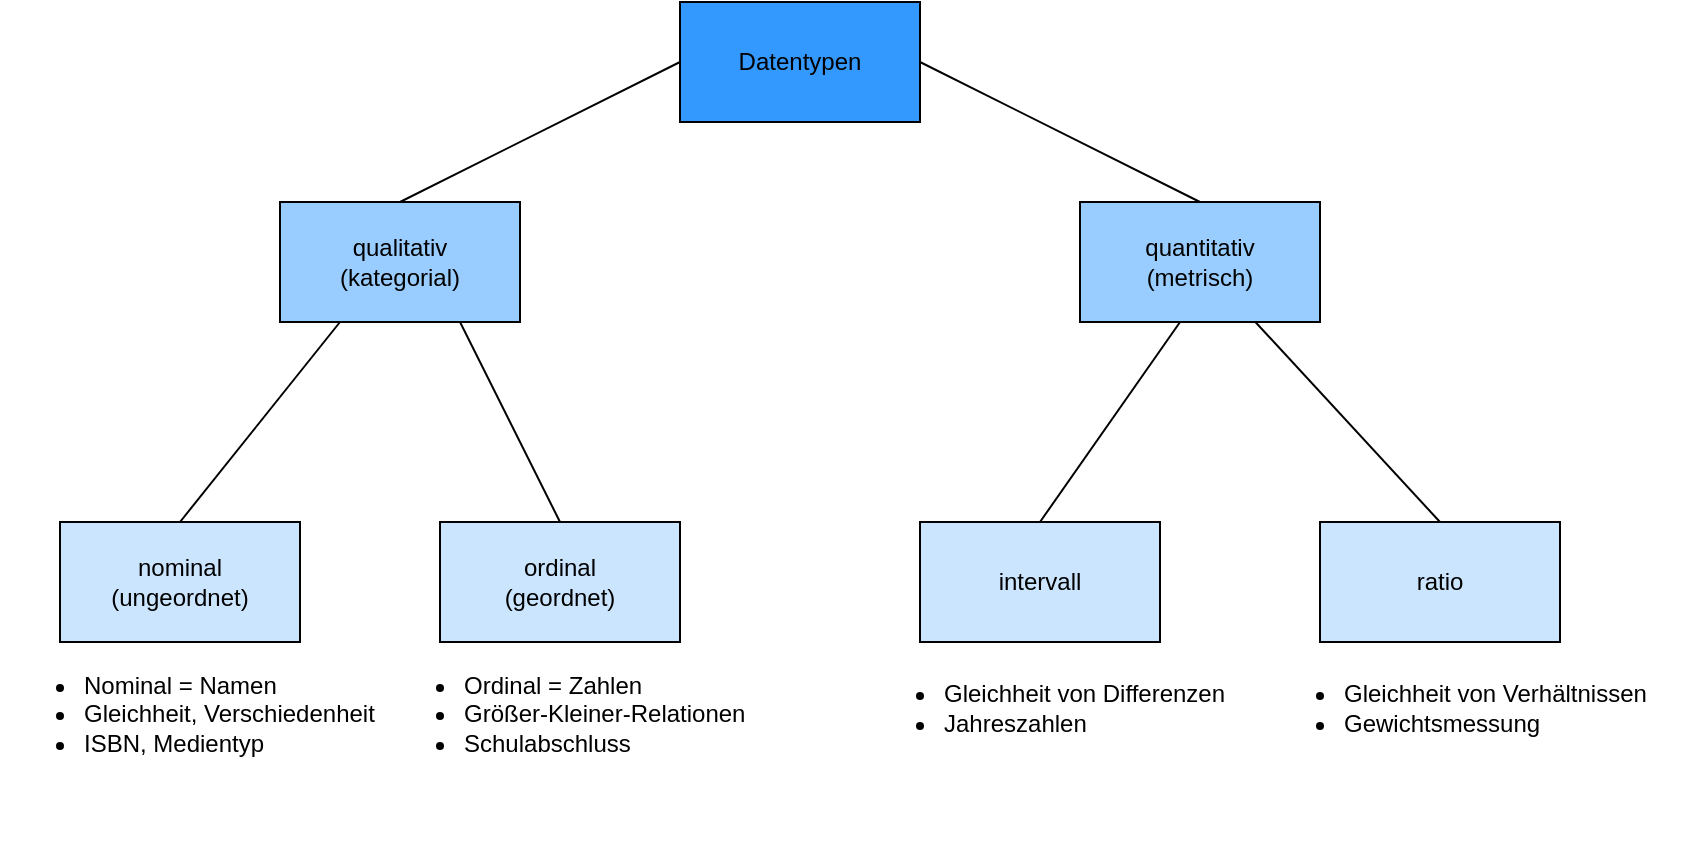 <mxfile version="13.7.3" type="device"><diagram id="2dLz2qFGXg4yyBl9zud_" name="Page-1"><mxGraphModel dx="2253" dy="940" grid="1" gridSize="10" guides="1" tooltips="1" connect="1" arrows="1" fold="1" page="1" pageScale="1" pageWidth="827" pageHeight="1169" background="#ffffff" math="0" shadow="0"><root><mxCell id="0"/><mxCell id="1" parent="0"/><mxCell id="8QCpFURYT-tTj-52BR2v-12" value="" style="endArrow=none;html=1;exitX=0.5;exitY=0;exitDx=0;exitDy=0;entryX=0.25;entryY=1;entryDx=0;entryDy=0;" parent="1" source="8QCpFURYT-tTj-52BR2v-39" target="8QCpFURYT-tTj-52BR2v-32" edge="1"><mxGeometry width="50" height="50" relative="1" as="geometry"><mxPoint x="70" y="280" as="sourcePoint"/><mxPoint x="150" y="180" as="targetPoint"/></mxGeometry></mxCell><mxCell id="8QCpFURYT-tTj-52BR2v-13" value="" style="endArrow=none;html=1;exitX=0.5;exitY=0;exitDx=0;exitDy=0;entryX=0.75;entryY=1;entryDx=0;entryDy=0;" parent="1" target="8QCpFURYT-tTj-52BR2v-32" edge="1"><mxGeometry width="50" height="50" relative="1" as="geometry"><mxPoint x="260" y="280" as="sourcePoint"/><mxPoint x="210" y="180" as="targetPoint"/></mxGeometry></mxCell><mxCell id="8QCpFURYT-tTj-52BR2v-14" value="" style="endArrow=none;html=1;exitX=0.5;exitY=0;exitDx=0;exitDy=0;entryX=0.417;entryY=1;entryDx=0;entryDy=0;entryPerimeter=0;" parent="1" target="8QCpFURYT-tTj-52BR2v-37" edge="1"><mxGeometry width="50" height="50" relative="1" as="geometry"><mxPoint x="500" y="280" as="sourcePoint"/><mxPoint x="570" y="190" as="targetPoint"/></mxGeometry></mxCell><mxCell id="8QCpFURYT-tTj-52BR2v-15" value="" style="endArrow=none;html=1;exitX=0.5;exitY=0;exitDx=0;exitDy=0;" parent="1" source="8QCpFURYT-tTj-52BR2v-42" target="8QCpFURYT-tTj-52BR2v-37" edge="1"><mxGeometry width="50" height="50" relative="1" as="geometry"><mxPoint x="700" y="280" as="sourcePoint"/><mxPoint x="600" y="200" as="targetPoint"/></mxGeometry></mxCell><mxCell id="8QCpFURYT-tTj-52BR2v-17" value="" style="endArrow=none;html=1;exitX=0.5;exitY=0;exitDx=0;exitDy=0;entryX=0;entryY=0.5;entryDx=0;entryDy=0;" parent="1" source="8QCpFURYT-tTj-52BR2v-32" target="8QCpFURYT-tTj-52BR2v-31" edge="1"><mxGeometry width="50" height="50" relative="1" as="geometry"><mxPoint x="180" y="120" as="sourcePoint"/><mxPoint x="310" y="60" as="targetPoint"/></mxGeometry></mxCell><mxCell id="8QCpFURYT-tTj-52BR2v-19" value="" style="endArrow=none;html=1;exitX=0.5;exitY=0;exitDx=0;exitDy=0;entryX=1;entryY=0.5;entryDx=0;entryDy=0;" parent="1" source="8QCpFURYT-tTj-52BR2v-37" target="8QCpFURYT-tTj-52BR2v-31" edge="1"><mxGeometry width="50" height="50" relative="1" as="geometry"><mxPoint x="580" y="120" as="sourcePoint"/><mxPoint x="430" y="60" as="targetPoint"/></mxGeometry></mxCell><mxCell id="8QCpFURYT-tTj-52BR2v-22" value="&lt;div&gt;&lt;ul&gt;&lt;li&gt;Nominal = Namen&lt;/li&gt;&lt;li&gt;Gleichheit, Verschiedenheit&lt;br&gt;&lt;/li&gt;&lt;li&gt;ISBN, Medientyp&lt;br&gt;&lt;/li&gt;&lt;/ul&gt;&lt;/div&gt;&lt;div&gt;&lt;br&gt;&lt;/div&gt;&lt;div&gt;&lt;br&gt;&lt;/div&gt;" style="text;html=1;resizable=0;points=[];autosize=1;align=left;verticalAlign=top;spacingTop=-4;" parent="1" vertex="1"><mxGeometry x="-20" y="340" width="200" height="100" as="geometry"/></mxCell><mxCell id="8QCpFURYT-tTj-52BR2v-24" value="&lt;div&gt;&lt;ul&gt;&lt;li&gt;Ordinal = Zahlen&lt;/li&gt;&lt;li&gt;Größer-Kleiner-Relationen&lt;br&gt;&lt;/li&gt;&lt;li&gt;Schulabschluss&lt;br&gt;&lt;/li&gt;&lt;/ul&gt;&lt;/div&gt;&lt;div&gt;&lt;br&gt;&lt;/div&gt;" style="text;html=1;resizable=0;points=[];autosize=1;align=left;verticalAlign=top;spacingTop=-4;" parent="1" vertex="1"><mxGeometry x="170" y="340" width="200" height="80" as="geometry"/></mxCell><mxCell id="8QCpFURYT-tTj-52BR2v-27" value="&lt;div&gt;&lt;br&gt;&lt;ul&gt;&lt;li&gt;Gleichheit von Differenzen&lt;br&gt;&lt;/li&gt;&lt;li&gt;Jahreszahlen&lt;br&gt;&lt;/li&gt;&lt;/ul&gt;&lt;/div&gt;&lt;div&gt;&lt;br&gt;&lt;/div&gt;" style="text;html=1;resizable=0;points=[];autosize=1;align=left;verticalAlign=top;spacingTop=-4;" parent="1" vertex="1"><mxGeometry x="410" y="330" width="200" height="80" as="geometry"/></mxCell><mxCell id="8QCpFURYT-tTj-52BR2v-28" value="&lt;div&gt;&lt;br&gt;&lt;ul&gt;&lt;li&gt;Gleichheit von Verhältnissen&lt;br&gt;&lt;/li&gt;&lt;li&gt;Gewichtsmessung&lt;br&gt;&lt;/li&gt;&lt;/ul&gt;&lt;/div&gt;&lt;div&gt;&lt;br&gt;&lt;/div&gt;&lt;div&gt;&lt;br&gt;&lt;/div&gt;" style="text;html=1;resizable=0;points=[];autosize=1;align=left;verticalAlign=top;spacingTop=-4;" parent="1" vertex="1"><mxGeometry x="610" y="330" width="210" height="100" as="geometry"/></mxCell><mxCell id="8QCpFURYT-tTj-52BR2v-31" value="Datentypen" style="rounded=0;whiteSpace=wrap;html=1;fillColor=#3399FF;" parent="1" vertex="1"><mxGeometry x="320" y="20" width="120" height="60" as="geometry"/></mxCell><mxCell id="8QCpFURYT-tTj-52BR2v-32" value="&lt;div&gt;qualitativ&lt;/div&gt;&lt;div&gt;(kategorial)&lt;br&gt;&lt;/div&gt;" style="rounded=0;whiteSpace=wrap;html=1;fillColor=#99CCFF;" parent="1" vertex="1"><mxGeometry x="120" y="120" width="120" height="60" as="geometry"/></mxCell><mxCell id="8QCpFURYT-tTj-52BR2v-37" value="&lt;div&gt;quantitativ&lt;/div&gt;&lt;div&gt;(metrisch)&lt;br&gt;&lt;/div&gt;" style="rounded=0;whiteSpace=wrap;html=1;fillColor=#99CCFF;" parent="1" vertex="1"><mxGeometry x="520" y="120" width="120" height="60" as="geometry"/></mxCell><mxCell id="8QCpFURYT-tTj-52BR2v-39" value="&lt;div&gt;nominal&lt;/div&gt;&lt;div&gt;(ungeordnet)&lt;/div&gt;" style="rounded=0;whiteSpace=wrap;html=1;fillColor=#CCE5FF;" parent="1" vertex="1"><mxGeometry x="10" y="280" width="120" height="60" as="geometry"/></mxCell><mxCell id="8QCpFURYT-tTj-52BR2v-40" value="&lt;div&gt;ordinal&lt;/div&gt;&lt;div&gt;(geordnet)&lt;br&gt;&lt;/div&gt;" style="rounded=0;whiteSpace=wrap;html=1;fillColor=#CCE5FF;" parent="1" vertex="1"><mxGeometry x="200" y="280" width="120" height="60" as="geometry"/></mxCell><mxCell id="8QCpFURYT-tTj-52BR2v-41" value="intervall" style="rounded=0;whiteSpace=wrap;html=1;fillColor=#CCE5FF;" parent="1" vertex="1"><mxGeometry x="440" y="280" width="120" height="60" as="geometry"/></mxCell><mxCell id="8QCpFURYT-tTj-52BR2v-42" value="ratio" style="rounded=0;whiteSpace=wrap;html=1;fillColor=#CCE5FF;" parent="1" vertex="1"><mxGeometry x="640" y="280" width="120" height="60" as="geometry"/></mxCell></root></mxGraphModel></diagram></mxfile>